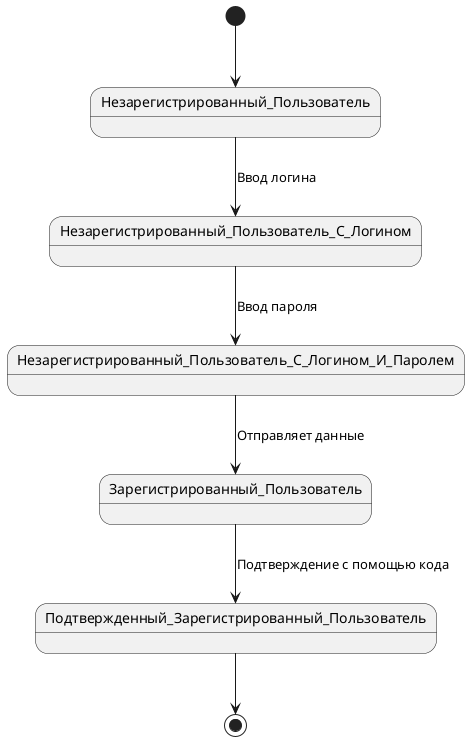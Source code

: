 @startuml
[*] --> Незарегистрированный_Пользователь
Незарегистрированный_Пользователь --> Незарегистрированный_Пользователь_С_Логином : Ввод логина
Незарегистрированный_Пользователь_С_Логином --> Незарегистрированный_Пользователь_С_Логином_И_Паролем : Ввод пароля
Незарегистрированный_Пользователь_С_Логином_И_Паролем --> Зарегистрированный_Пользователь : Отправляет данные
Зарегистрированный_Пользователь --> Подтвержденный_Зарегистрированный_Пользователь : Подтверждение с помощью кода
Подтвержденный_Зарегистрированный_Пользователь --> [*]
@enduml
